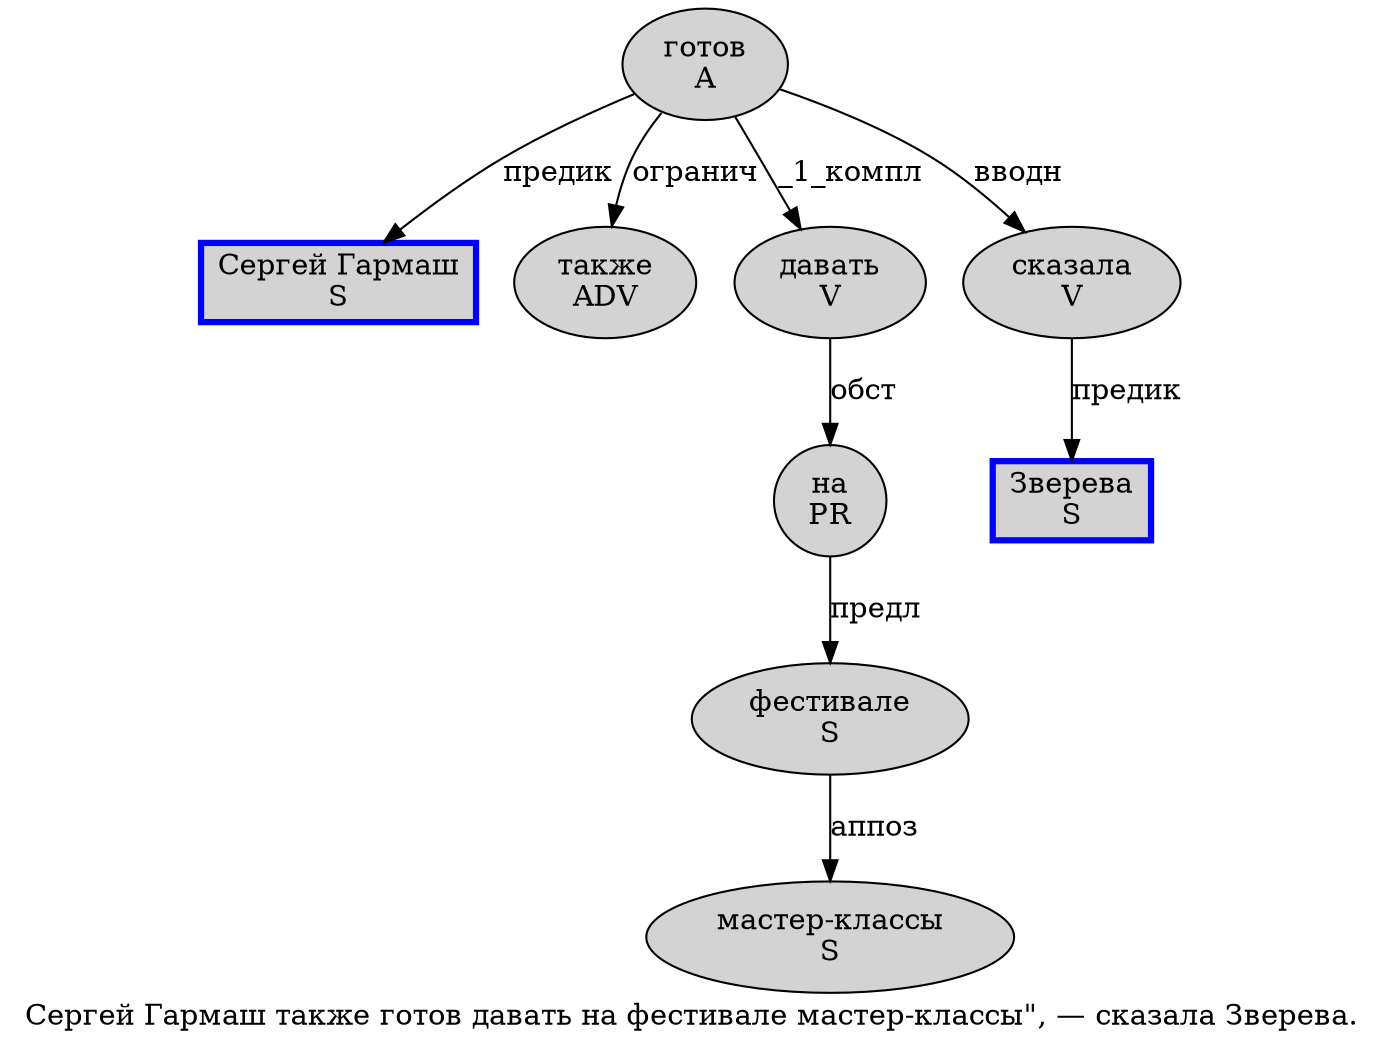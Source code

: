 digraph SENTENCE_584 {
	graph [label="Сергей Гармаш также готов давать на фестивале мастер-классы\", — сказала Зверева."]
	node [style=filled]
		0 [label="Сергей Гармаш
S" color=blue fillcolor=lightgray penwidth=3 shape=box]
		1 [label="также
ADV" color="" fillcolor=lightgray penwidth=1 shape=ellipse]
		2 [label="готов
A" color="" fillcolor=lightgray penwidth=1 shape=ellipse]
		3 [label="давать
V" color="" fillcolor=lightgray penwidth=1 shape=ellipse]
		4 [label="на
PR" color="" fillcolor=lightgray penwidth=1 shape=ellipse]
		5 [label="фестивале
S" color="" fillcolor=lightgray penwidth=1 shape=ellipse]
		6 [label="мастер-классы
S" color="" fillcolor=lightgray penwidth=1 shape=ellipse]
		10 [label="сказала
V" color="" fillcolor=lightgray penwidth=1 shape=ellipse]
		11 [label="Зверева
S" color=blue fillcolor=lightgray penwidth=3 shape=box]
			10 -> 11 [label="предик"]
			4 -> 5 [label="предл"]
			3 -> 4 [label="обст"]
			2 -> 0 [label="предик"]
			2 -> 1 [label="огранич"]
			2 -> 3 [label="_1_компл"]
			2 -> 10 [label="вводн"]
			5 -> 6 [label="аппоз"]
}